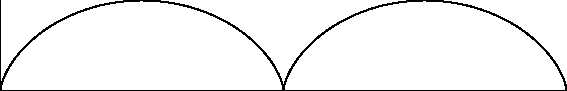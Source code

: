 size(10cm);
import contour;
import graph;
xaxis();
yaxis();

real x(real t) {return t-sin(t);}
real y(real t) {return 1-cos(t);}

draw(graph(x,y,0,4*pi));



